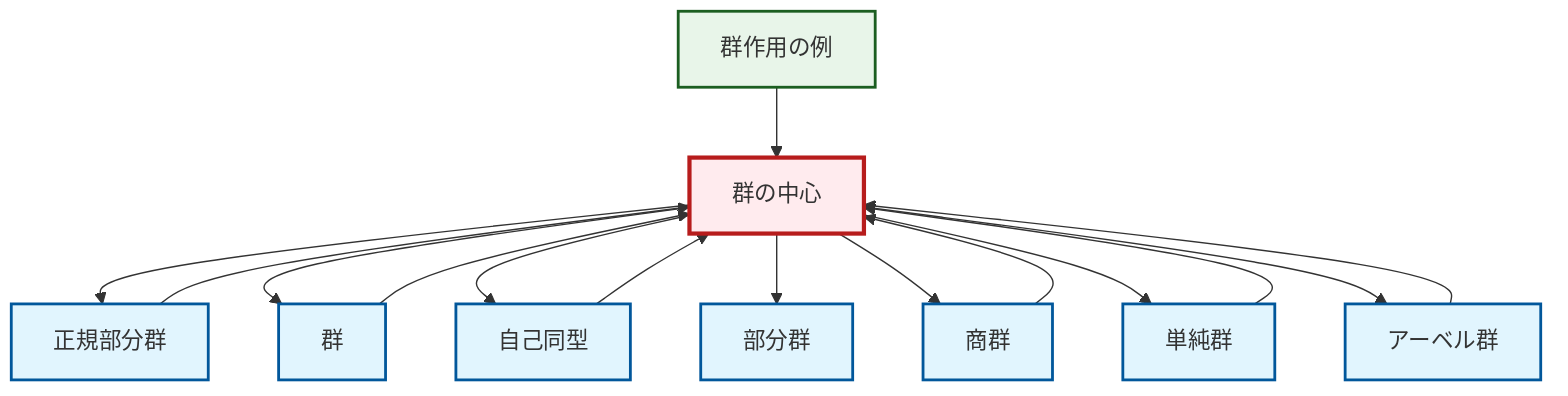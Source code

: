 graph TD
    classDef definition fill:#e1f5fe,stroke:#01579b,stroke-width:2px
    classDef theorem fill:#f3e5f5,stroke:#4a148c,stroke-width:2px
    classDef axiom fill:#fff3e0,stroke:#e65100,stroke-width:2px
    classDef example fill:#e8f5e9,stroke:#1b5e20,stroke-width:2px
    classDef current fill:#ffebee,stroke:#b71c1c,stroke-width:3px
    def-center-of-group["群の中心"]:::definition
    def-quotient-group["商群"]:::definition
    def-simple-group["単純群"]:::definition
    def-group["群"]:::definition
    def-normal-subgroup["正規部分群"]:::definition
    def-abelian-group["アーベル群"]:::definition
    def-subgroup["部分群"]:::definition
    ex-group-action-examples["群作用の例"]:::example
    def-automorphism["自己同型"]:::definition
    def-center-of-group --> def-normal-subgroup
    def-simple-group --> def-center-of-group
    def-center-of-group --> def-group
    def-center-of-group --> def-automorphism
    def-center-of-group --> def-subgroup
    def-center-of-group --> def-quotient-group
    def-automorphism --> def-center-of-group
    def-center-of-group --> def-simple-group
    ex-group-action-examples --> def-center-of-group
    def-center-of-group --> def-abelian-group
    def-normal-subgroup --> def-center-of-group
    def-abelian-group --> def-center-of-group
    def-group --> def-center-of-group
    def-quotient-group --> def-center-of-group
    class def-center-of-group current